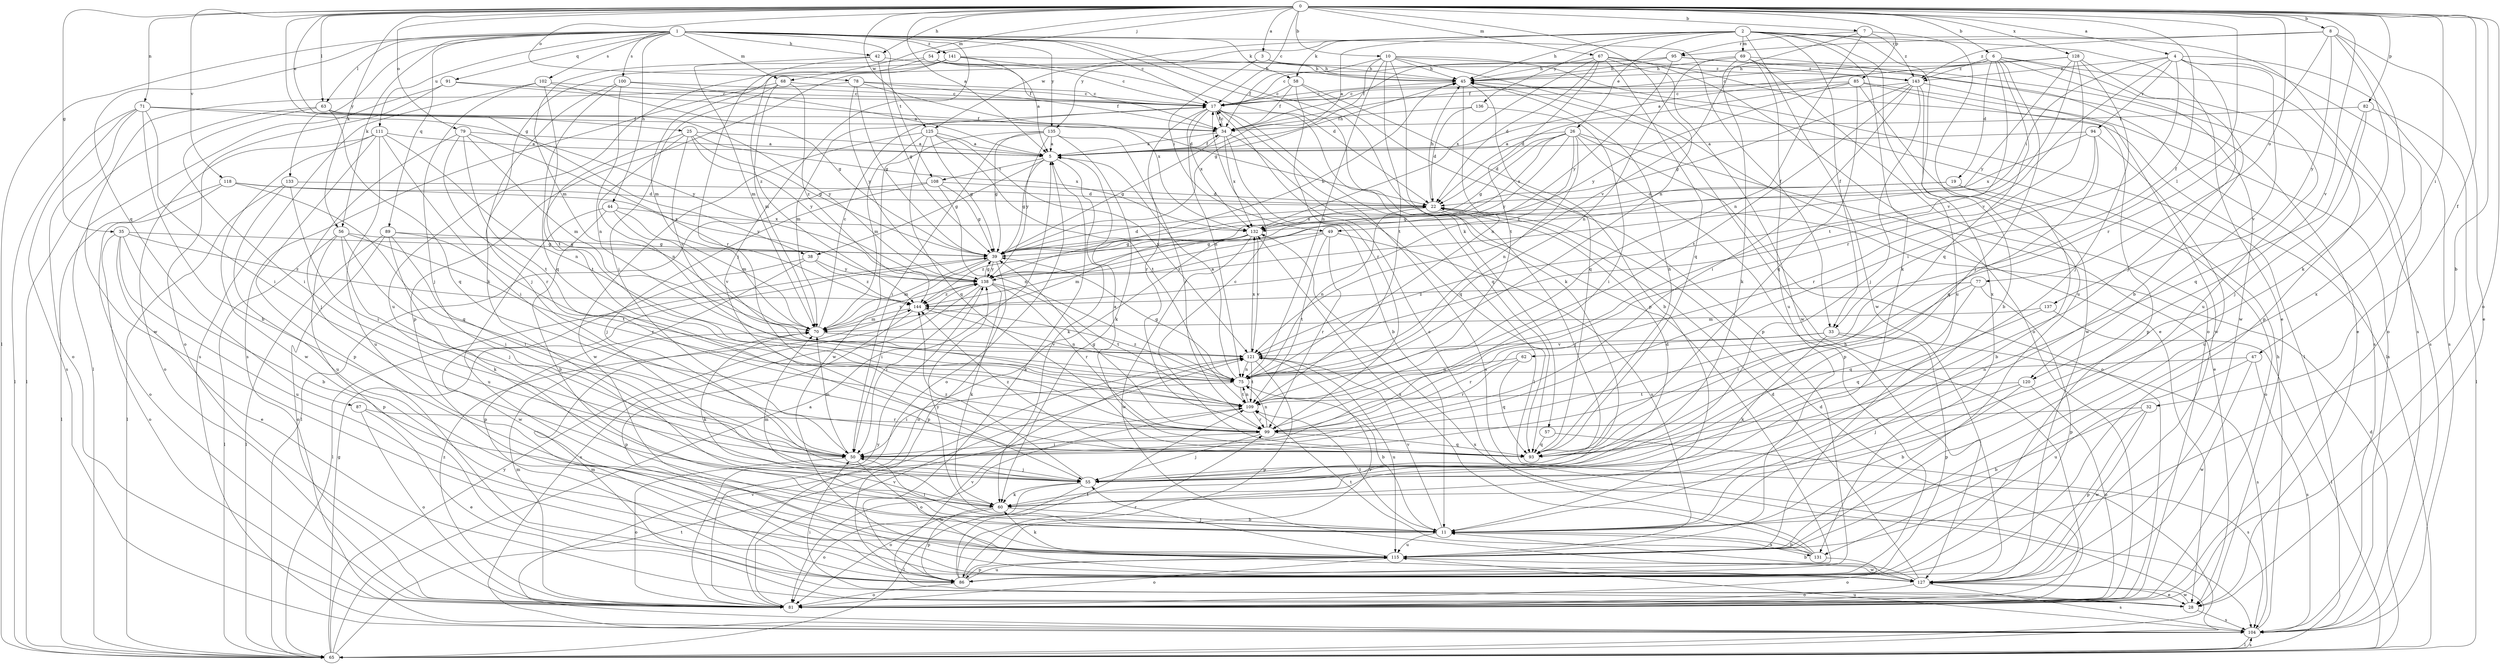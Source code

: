 strict digraph  {
0;
1;
2;
3;
4;
5;
6;
7;
8;
10;
11;
17;
19;
22;
25;
26;
28;
32;
33;
34;
35;
38;
39;
42;
44;
45;
47;
49;
50;
54;
55;
56;
57;
58;
60;
62;
63;
65;
67;
68;
69;
70;
71;
75;
77;
78;
79;
81;
82;
85;
86;
87;
89;
91;
93;
94;
95;
99;
100;
102;
104;
108;
109;
111;
115;
118;
120;
121;
125;
127;
128;
131;
132;
133;
135;
136;
137;
138;
141;
143;
144;
0 -> 3  [label=a];
0 -> 4  [label=a];
0 -> 5  [label=a];
0 -> 6  [label=b];
0 -> 7  [label=b];
0 -> 8  [label=b];
0 -> 10  [label=b];
0 -> 11  [label=b];
0 -> 17  [label=c];
0 -> 25  [label=e];
0 -> 32  [label=f];
0 -> 33  [label=f];
0 -> 35  [label=g];
0 -> 38  [label=g];
0 -> 42  [label=h];
0 -> 47  [label=i];
0 -> 54  [label=j];
0 -> 56  [label=k];
0 -> 62  [label=l];
0 -> 63  [label=l];
0 -> 67  [label=m];
0 -> 68  [label=m];
0 -> 71  [label=n];
0 -> 75  [label=n];
0 -> 77  [label=o];
0 -> 78  [label=o];
0 -> 79  [label=o];
0 -> 81  [label=o];
0 -> 82  [label=p];
0 -> 85  [label=p];
0 -> 118  [label=v];
0 -> 120  [label=v];
0 -> 125  [label=w];
0 -> 128  [label=x];
1 -> 17  [label=c];
1 -> 33  [label=f];
1 -> 42  [label=h];
1 -> 44  [label=h];
1 -> 55  [label=j];
1 -> 56  [label=k];
1 -> 57  [label=k];
1 -> 58  [label=k];
1 -> 63  [label=l];
1 -> 65  [label=l];
1 -> 68  [label=m];
1 -> 86  [label=p];
1 -> 87  [label=q];
1 -> 89  [label=q];
1 -> 91  [label=q];
1 -> 100  [label=s];
1 -> 102  [label=s];
1 -> 108  [label=t];
1 -> 111  [label=u];
1 -> 133  [label=y];
1 -> 135  [label=y];
1 -> 141  [label=z];
2 -> 5  [label=a];
2 -> 26  [label=e];
2 -> 28  [label=e];
2 -> 33  [label=f];
2 -> 45  [label=h];
2 -> 58  [label=k];
2 -> 60  [label=k];
2 -> 69  [label=m];
2 -> 104  [label=s];
2 -> 115  [label=u];
2 -> 125  [label=w];
2 -> 127  [label=w];
2 -> 131  [label=x];
2 -> 135  [label=y];
2 -> 136  [label=y];
3 -> 45  [label=h];
3 -> 49  [label=i];
3 -> 70  [label=m];
3 -> 143  [label=z];
4 -> 49  [label=i];
4 -> 50  [label=i];
4 -> 55  [label=j];
4 -> 81  [label=o];
4 -> 94  [label=r];
4 -> 104  [label=s];
4 -> 120  [label=v];
4 -> 121  [label=v];
4 -> 143  [label=z];
5 -> 34  [label=f];
5 -> 38  [label=g];
5 -> 39  [label=g];
5 -> 45  [label=h];
5 -> 60  [label=k];
5 -> 81  [label=o];
5 -> 108  [label=t];
6 -> 5  [label=a];
6 -> 11  [label=b];
6 -> 17  [label=c];
6 -> 19  [label=d];
6 -> 55  [label=j];
6 -> 86  [label=p];
6 -> 93  [label=q];
6 -> 109  [label=t];
6 -> 127  [label=w];
6 -> 143  [label=z];
7 -> 75  [label=n];
7 -> 95  [label=r];
7 -> 115  [label=u];
7 -> 121  [label=v];
7 -> 143  [label=z];
8 -> 28  [label=e];
8 -> 60  [label=k];
8 -> 95  [label=r];
8 -> 99  [label=r];
8 -> 131  [label=x];
8 -> 137  [label=y];
8 -> 143  [label=z];
10 -> 28  [label=e];
10 -> 34  [label=f];
10 -> 39  [label=g];
10 -> 45  [label=h];
10 -> 60  [label=k];
10 -> 65  [label=l];
10 -> 75  [label=n];
10 -> 109  [label=t];
10 -> 143  [label=z];
11 -> 50  [label=i];
11 -> 109  [label=t];
11 -> 115  [label=u];
11 -> 121  [label=v];
11 -> 131  [label=x];
11 -> 138  [label=y];
17 -> 34  [label=f];
17 -> 65  [label=l];
17 -> 70  [label=m];
17 -> 75  [label=n];
17 -> 93  [label=q];
17 -> 99  [label=r];
17 -> 104  [label=s];
17 -> 132  [label=x];
19 -> 11  [label=b];
19 -> 22  [label=d];
19 -> 39  [label=g];
19 -> 81  [label=o];
22 -> 45  [label=h];
22 -> 55  [label=j];
22 -> 75  [label=n];
22 -> 132  [label=x];
25 -> 5  [label=a];
25 -> 39  [label=g];
25 -> 75  [label=n];
25 -> 109  [label=t];
25 -> 121  [label=v];
25 -> 132  [label=x];
25 -> 138  [label=y];
26 -> 5  [label=a];
26 -> 22  [label=d];
26 -> 28  [label=e];
26 -> 39  [label=g];
26 -> 75  [label=n];
26 -> 81  [label=o];
26 -> 86  [label=p];
26 -> 132  [label=x];
26 -> 138  [label=y];
26 -> 144  [label=z];
28 -> 50  [label=i];
28 -> 70  [label=m];
28 -> 104  [label=s];
28 -> 121  [label=v];
28 -> 127  [label=w];
32 -> 11  [label=b];
32 -> 86  [label=p];
32 -> 99  [label=r];
32 -> 127  [label=w];
33 -> 60  [label=k];
33 -> 86  [label=p];
33 -> 99  [label=r];
33 -> 104  [label=s];
33 -> 121  [label=v];
34 -> 5  [label=a];
34 -> 11  [label=b];
34 -> 17  [label=c];
34 -> 39  [label=g];
34 -> 93  [label=q];
34 -> 132  [label=x];
35 -> 11  [label=b];
35 -> 28  [label=e];
35 -> 39  [label=g];
35 -> 81  [label=o];
35 -> 115  [label=u];
35 -> 144  [label=z];
38 -> 86  [label=p];
38 -> 127  [label=w];
38 -> 138  [label=y];
38 -> 144  [label=z];
39 -> 22  [label=d];
39 -> 50  [label=i];
39 -> 65  [label=l];
39 -> 70  [label=m];
39 -> 86  [label=p];
39 -> 138  [label=y];
42 -> 39  [label=g];
42 -> 45  [label=h];
42 -> 70  [label=m];
42 -> 99  [label=r];
44 -> 11  [label=b];
44 -> 70  [label=m];
44 -> 115  [label=u];
44 -> 121  [label=v];
44 -> 132  [label=x];
45 -> 17  [label=c];
45 -> 75  [label=n];
45 -> 93  [label=q];
47 -> 75  [label=n];
47 -> 104  [label=s];
47 -> 115  [label=u];
47 -> 127  [label=w];
49 -> 39  [label=g];
49 -> 99  [label=r];
49 -> 109  [label=t];
49 -> 115  [label=u];
49 -> 144  [label=z];
50 -> 55  [label=j];
50 -> 70  [label=m];
50 -> 81  [label=o];
50 -> 127  [label=w];
54 -> 17  [label=c];
54 -> 34  [label=f];
54 -> 45  [label=h];
54 -> 70  [label=m];
54 -> 144  [label=z];
55 -> 22  [label=d];
55 -> 60  [label=k];
55 -> 65  [label=l];
55 -> 81  [label=o];
55 -> 144  [label=z];
56 -> 39  [label=g];
56 -> 50  [label=i];
56 -> 60  [label=k];
56 -> 65  [label=l];
56 -> 86  [label=p];
56 -> 99  [label=r];
57 -> 93  [label=q];
57 -> 104  [label=s];
58 -> 11  [label=b];
58 -> 17  [label=c];
58 -> 34  [label=f];
58 -> 86  [label=p];
58 -> 99  [label=r];
60 -> 11  [label=b];
60 -> 70  [label=m];
60 -> 81  [label=o];
60 -> 86  [label=p];
62 -> 75  [label=n];
62 -> 93  [label=q];
62 -> 99  [label=r];
63 -> 34  [label=f];
63 -> 50  [label=i];
63 -> 65  [label=l];
63 -> 93  [label=q];
63 -> 138  [label=y];
65 -> 5  [label=a];
65 -> 22  [label=d];
65 -> 39  [label=g];
65 -> 104  [label=s];
65 -> 109  [label=t];
65 -> 132  [label=x];
65 -> 138  [label=y];
67 -> 22  [label=d];
67 -> 45  [label=h];
67 -> 65  [label=l];
67 -> 81  [label=o];
67 -> 93  [label=q];
67 -> 109  [label=t];
67 -> 127  [label=w];
67 -> 132  [label=x];
68 -> 17  [label=c];
68 -> 50  [label=i];
68 -> 70  [label=m];
68 -> 104  [label=s];
68 -> 144  [label=z];
69 -> 45  [label=h];
69 -> 60  [label=k];
69 -> 75  [label=n];
69 -> 81  [label=o];
69 -> 104  [label=s];
69 -> 115  [label=u];
70 -> 17  [label=c];
70 -> 60  [label=k];
70 -> 121  [label=v];
70 -> 138  [label=y];
71 -> 11  [label=b];
71 -> 34  [label=f];
71 -> 50  [label=i];
71 -> 65  [label=l];
71 -> 81  [label=o];
71 -> 104  [label=s];
71 -> 138  [label=y];
75 -> 5  [label=a];
75 -> 11  [label=b];
75 -> 39  [label=g];
75 -> 50  [label=i];
75 -> 109  [label=t];
75 -> 144  [label=z];
77 -> 50  [label=i];
77 -> 86  [label=p];
77 -> 93  [label=q];
77 -> 144  [label=z];
78 -> 17  [label=c];
78 -> 22  [label=d];
78 -> 34  [label=f];
78 -> 39  [label=g];
78 -> 127  [label=w];
78 -> 138  [label=y];
79 -> 5  [label=a];
79 -> 55  [label=j];
79 -> 70  [label=m];
79 -> 99  [label=r];
79 -> 109  [label=t];
79 -> 144  [label=z];
81 -> 22  [label=d];
81 -> 45  [label=h];
81 -> 70  [label=m];
81 -> 121  [label=v];
81 -> 138  [label=y];
81 -> 144  [label=z];
82 -> 34  [label=f];
82 -> 55  [label=j];
82 -> 65  [label=l];
82 -> 93  [label=q];
85 -> 17  [label=c];
85 -> 22  [label=d];
85 -> 86  [label=p];
85 -> 93  [label=q];
85 -> 104  [label=s];
85 -> 127  [label=w];
85 -> 138  [label=y];
86 -> 5  [label=a];
86 -> 81  [label=o];
86 -> 99  [label=r];
86 -> 109  [label=t];
86 -> 115  [label=u];
86 -> 121  [label=v];
87 -> 28  [label=e];
87 -> 81  [label=o];
87 -> 99  [label=r];
89 -> 39  [label=g];
89 -> 50  [label=i];
89 -> 55  [label=j];
89 -> 65  [label=l];
89 -> 81  [label=o];
89 -> 109  [label=t];
91 -> 17  [label=c];
91 -> 65  [label=l];
91 -> 81  [label=o];
91 -> 132  [label=x];
93 -> 5  [label=a];
93 -> 17  [label=c];
93 -> 45  [label=h];
93 -> 144  [label=z];
94 -> 5  [label=a];
94 -> 93  [label=q];
94 -> 99  [label=r];
94 -> 115  [label=u];
94 -> 132  [label=x];
95 -> 17  [label=c];
95 -> 28  [label=e];
95 -> 34  [label=f];
95 -> 45  [label=h];
95 -> 104  [label=s];
95 -> 138  [label=y];
99 -> 39  [label=g];
99 -> 50  [label=i];
99 -> 55  [label=j];
99 -> 75  [label=n];
99 -> 93  [label=q];
100 -> 5  [label=a];
100 -> 17  [label=c];
100 -> 55  [label=j];
100 -> 75  [label=n];
100 -> 93  [label=q];
102 -> 17  [label=c];
102 -> 39  [label=g];
102 -> 55  [label=j];
102 -> 104  [label=s];
102 -> 109  [label=t];
104 -> 45  [label=h];
104 -> 65  [label=l];
104 -> 115  [label=u];
104 -> 121  [label=v];
108 -> 22  [label=d];
108 -> 39  [label=g];
108 -> 55  [label=j];
108 -> 65  [label=l];
108 -> 75  [label=n];
109 -> 75  [label=n];
109 -> 81  [label=o];
109 -> 99  [label=r];
111 -> 5  [label=a];
111 -> 50  [label=i];
111 -> 75  [label=n];
111 -> 81  [label=o];
111 -> 86  [label=p];
111 -> 115  [label=u];
111 -> 127  [label=w];
115 -> 55  [label=j];
115 -> 60  [label=k];
115 -> 81  [label=o];
115 -> 86  [label=p];
115 -> 127  [label=w];
118 -> 22  [label=d];
118 -> 65  [label=l];
118 -> 81  [label=o];
118 -> 93  [label=q];
118 -> 138  [label=y];
120 -> 11  [label=b];
120 -> 55  [label=j];
120 -> 81  [label=o];
120 -> 109  [label=t];
121 -> 75  [label=n];
121 -> 86  [label=p];
121 -> 109  [label=t];
121 -> 115  [label=u];
121 -> 132  [label=x];
125 -> 5  [label=a];
125 -> 39  [label=g];
125 -> 70  [label=m];
125 -> 93  [label=q];
125 -> 109  [label=t];
125 -> 121  [label=v];
125 -> 127  [label=w];
127 -> 11  [label=b];
127 -> 22  [label=d];
127 -> 28  [label=e];
127 -> 81  [label=o];
127 -> 104  [label=s];
128 -> 34  [label=f];
128 -> 45  [label=h];
128 -> 55  [label=j];
128 -> 99  [label=r];
128 -> 115  [label=u];
128 -> 121  [label=v];
128 -> 138  [label=y];
131 -> 11  [label=b];
131 -> 17  [label=c];
131 -> 81  [label=o];
131 -> 109  [label=t];
131 -> 132  [label=x];
132 -> 39  [label=g];
132 -> 70  [label=m];
132 -> 81  [label=o];
132 -> 121  [label=v];
132 -> 127  [label=w];
132 -> 144  [label=z];
133 -> 22  [label=d];
133 -> 50  [label=i];
133 -> 65  [label=l];
133 -> 115  [label=u];
135 -> 5  [label=a];
135 -> 39  [label=g];
135 -> 50  [label=i];
135 -> 60  [label=k];
135 -> 99  [label=r];
135 -> 127  [label=w];
135 -> 138  [label=y];
136 -> 22  [label=d];
136 -> 34  [label=f];
136 -> 50  [label=i];
137 -> 65  [label=l];
137 -> 70  [label=m];
137 -> 93  [label=q];
138 -> 39  [label=g];
138 -> 45  [label=h];
138 -> 50  [label=i];
138 -> 60  [label=k];
138 -> 99  [label=r];
138 -> 104  [label=s];
138 -> 109  [label=t];
138 -> 144  [label=z];
141 -> 5  [label=a];
141 -> 22  [label=d];
141 -> 45  [label=h];
141 -> 60  [label=k];
141 -> 86  [label=p];
141 -> 115  [label=u];
143 -> 11  [label=b];
143 -> 17  [label=c];
143 -> 39  [label=g];
143 -> 50  [label=i];
143 -> 55  [label=j];
143 -> 109  [label=t];
143 -> 127  [label=w];
144 -> 70  [label=m];
144 -> 75  [label=n];
144 -> 86  [label=p];
}
